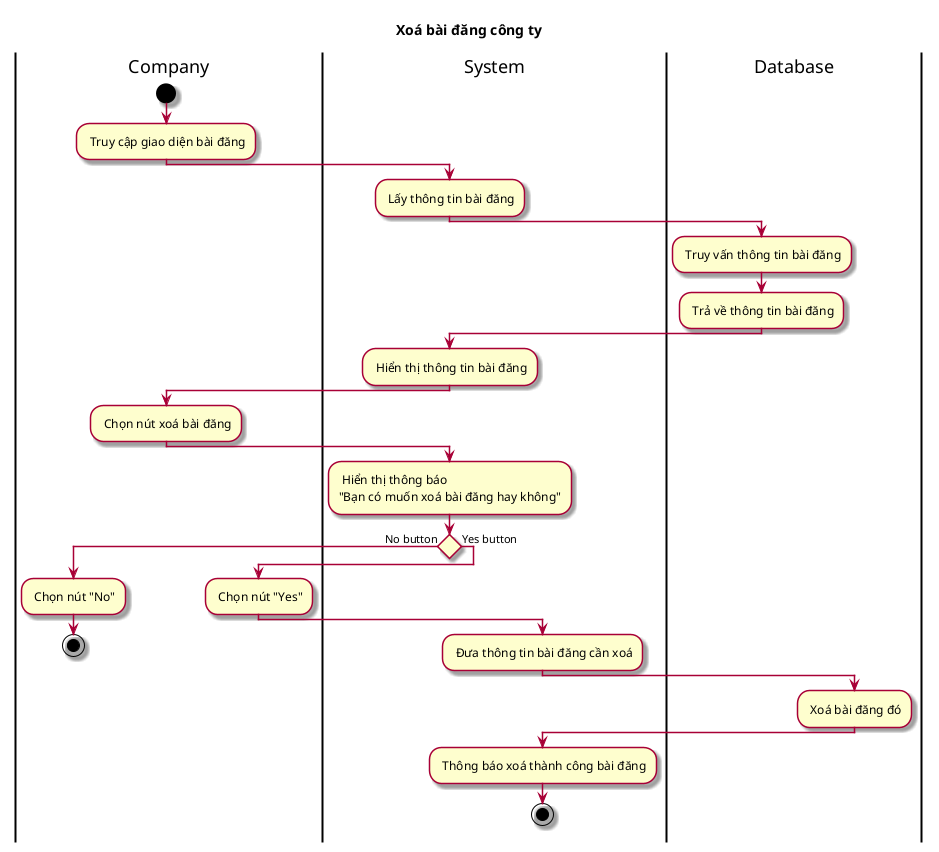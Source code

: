 @startuml ActXoaBaiDangCongTy
skin rose
title Xoá bài đăng công ty
|Company|
start
: Truy cập giao diện bài đăng;
|System|
: Lấy thông tin bài đăng;
|Database|
: Truy vấn thông tin bài đăng;
: Trả về thông tin bài đăng;
|System|
: Hiển thị thông tin bài đăng;
|Company|
: Chọn nút xoá bài đăng;
|System|
: Hiển thị thông báo \n"Bạn có muốn xoá bài đăng hay không";
if () then (No button)
|Company|
: Chọn nút "No";
stop
else (Yes button)
|Company|
: Chọn nút "Yes";
|System|
: Đưa thông tin bài đăng cần xoá;
|Database|
: Xoá bài đăng đó;
|System|
: Thông báo xoá thành công bài đăng;
stop
@enduml
